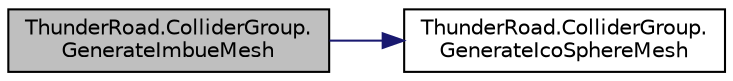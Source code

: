 digraph "ThunderRoad.ColliderGroup.GenerateImbueMesh"
{
 // LATEX_PDF_SIZE
  edge [fontname="Helvetica",fontsize="10",labelfontname="Helvetica",labelfontsize="10"];
  node [fontname="Helvetica",fontsize="10",shape=record];
  rankdir="LR";
  Node1 [label="ThunderRoad.ColliderGroup.\lGenerateImbueMesh",height=0.2,width=0.4,color="black", fillcolor="grey75", style="filled", fontcolor="black",tooltip="Generates the imbue mesh."];
  Node1 -> Node2 [color="midnightblue",fontsize="10",style="solid",fontname="Helvetica"];
  Node2 [label="ThunderRoad.ColliderGroup.\lGenerateIcoSphereMesh",height=0.2,width=0.4,color="black", fillcolor="white", style="filled",URL="$class_thunder_road_1_1_collider_group.html#aedad6ad1b56ca4344178395c03cd9d13",tooltip="Generates the icon sphere mesh."];
}
